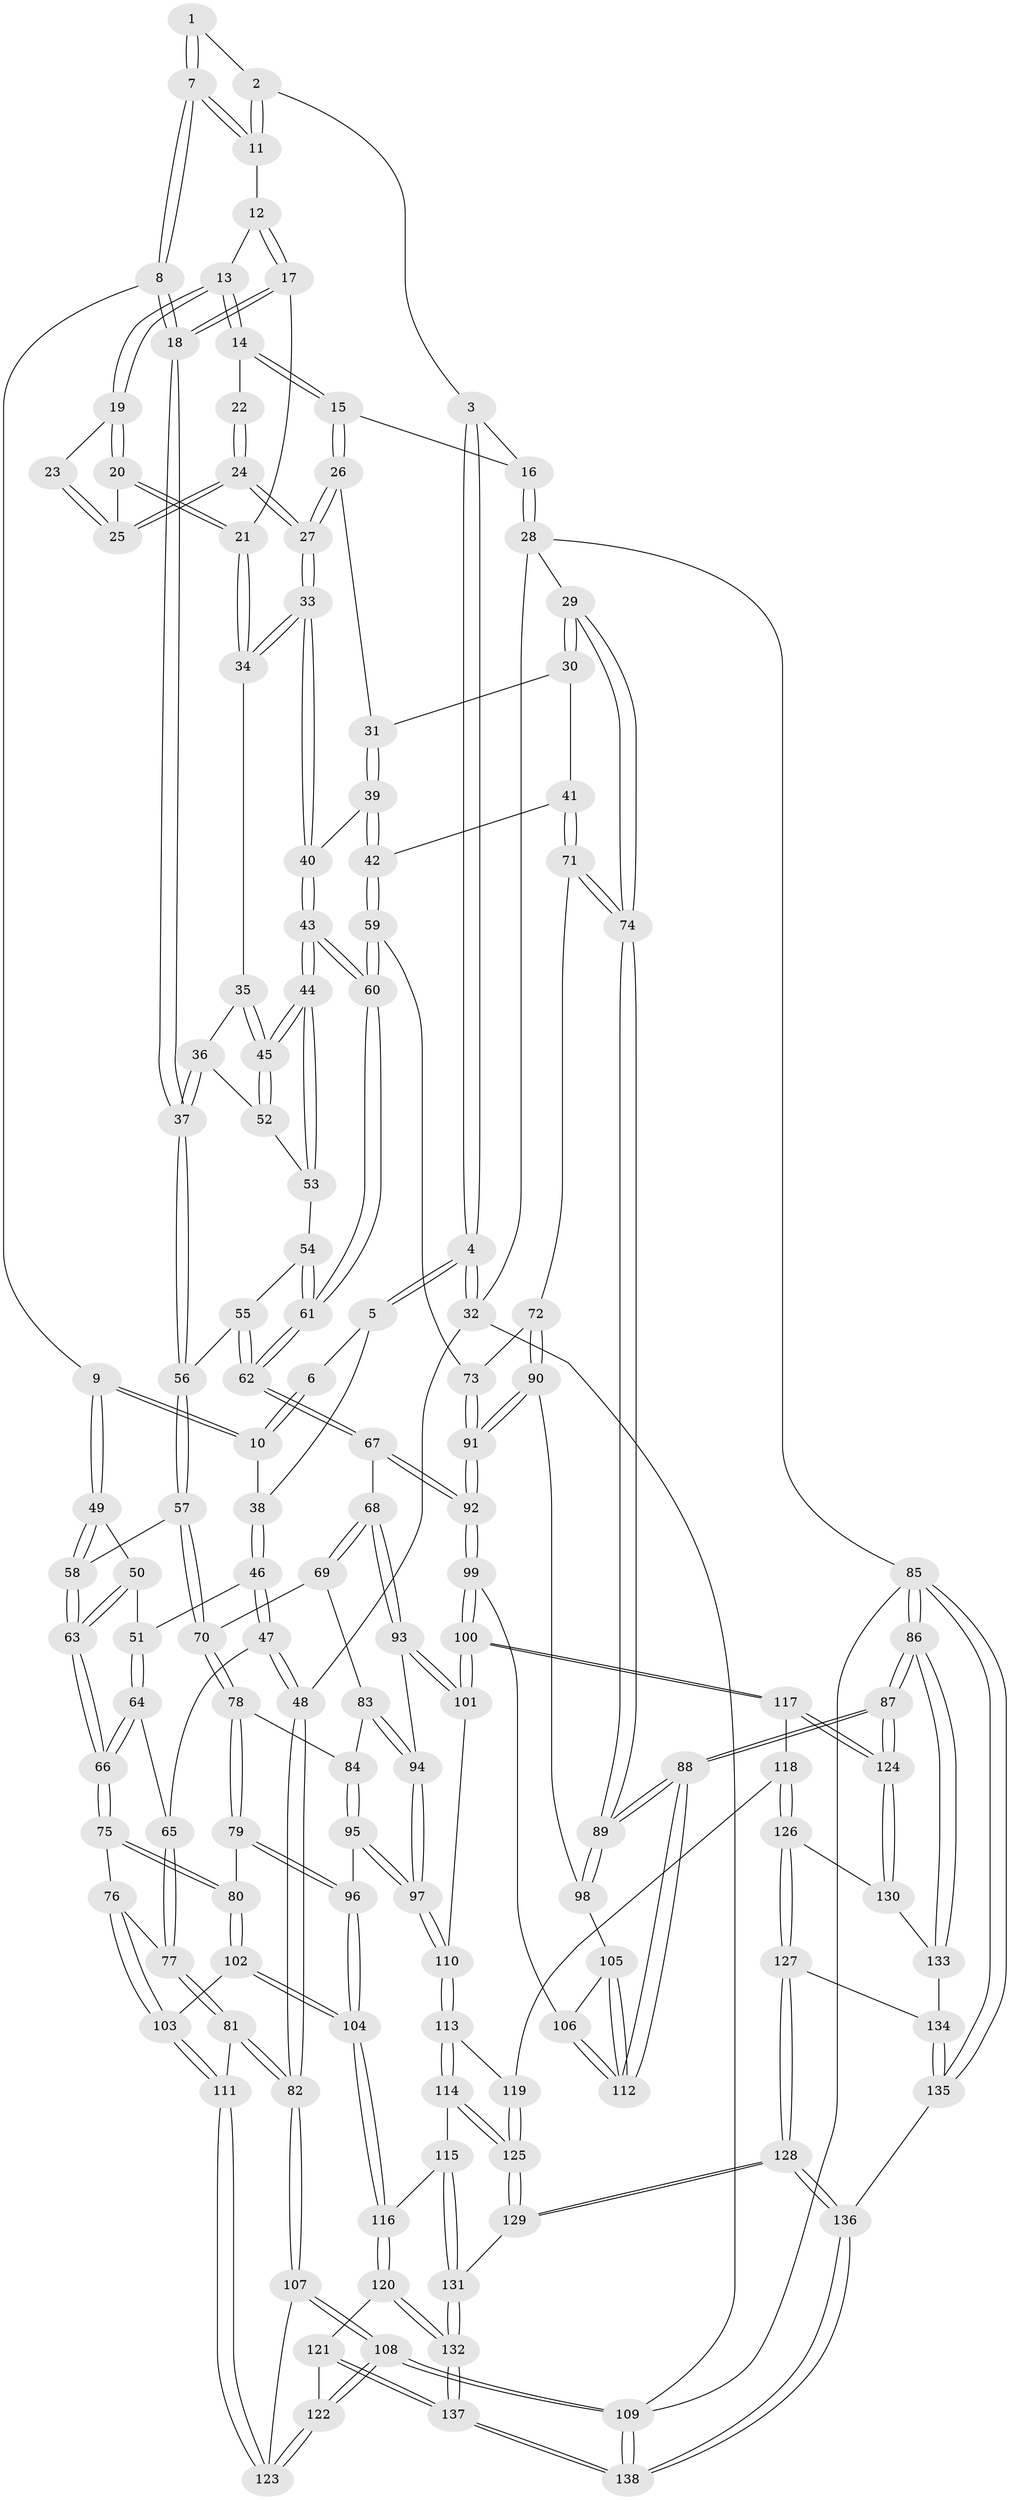 // coarse degree distribution, {3: 0.11764705882352941, 4: 0.3764705882352941, 6: 0.09411764705882353, 5: 0.38823529411764707, 2: 0.011764705882352941, 7: 0.011764705882352941}
// Generated by graph-tools (version 1.1) at 2025/42/03/06/25 10:42:31]
// undirected, 138 vertices, 342 edges
graph export_dot {
graph [start="1"]
  node [color=gray90,style=filled];
  1 [pos="+0.3706418055763981+0.024253299279034263"];
  2 [pos="+0.45030722310114607+0"];
  3 [pos="+0.4425932357355852+0"];
  4 [pos="+0+0"];
  5 [pos="+0.13249192538636317+0.07439933001229823"];
  6 [pos="+0.34007442456206466+0.04263269968173272"];
  7 [pos="+0.3374210890517807+0.170898203685202"];
  8 [pos="+0.3294364065722516+0.1880178849261141"];
  9 [pos="+0.2703037893303356+0.18284944721488103"];
  10 [pos="+0.2429513755103891+0.16525045669731317"];
  11 [pos="+0.48256374040655264+0"];
  12 [pos="+0.49040250842279753+0.010442674563822207"];
  13 [pos="+0.5735497286472321+0.06039322771091085"];
  14 [pos="+0.7744716971751978+0"];
  15 [pos="+0.821976472652387+0"];
  16 [pos="+1+0"];
  17 [pos="+0.4838266552403264+0.1352820353227428"];
  18 [pos="+0.3662414879629265+0.20740225305777626"];
  19 [pos="+0.595219487651289+0.1136499625139453"];
  20 [pos="+0.5941328718226501+0.14459120017454122"];
  21 [pos="+0.5454577352678582+0.1773549481983712"];
  22 [pos="+0.745288717047234+0.032361029073727426"];
  23 [pos="+0.6993072815528687+0.06699531130846664"];
  24 [pos="+0.6759209081845379+0.20065082258924197"];
  25 [pos="+0.6285337455492389+0.1580178255739654"];
  26 [pos="+0.7901157050213953+0.1645702244245792"];
  27 [pos="+0.6761700068148708+0.20137484042981785"];
  28 [pos="+1+0"];
  29 [pos="+1+0"];
  30 [pos="+0.8564756289030213+0.21427475706322732"];
  31 [pos="+0.8017384089887092+0.20876087804155194"];
  32 [pos="+0+0"];
  33 [pos="+0.6747342535389489+0.23732870836241465"];
  34 [pos="+0.5469396102575307+0.2190087521143153"];
  35 [pos="+0.5439978635016883+0.22584190099971313"];
  36 [pos="+0.49219236528830984+0.25562078113808984"];
  37 [pos="+0.40002083784865977+0.2611086078714571"];
  38 [pos="+0.16555902122971425+0.12154391387154503"];
  39 [pos="+0.7846927779765355+0.2473216773859121"];
  40 [pos="+0.6848697516072805+0.2667276963086675"];
  41 [pos="+0.9129190625772594+0.349041652815733"];
  42 [pos="+0.8325414331532229+0.32159147809692784"];
  43 [pos="+0.6470961077806783+0.3966057159817062"];
  44 [pos="+0.606041343854997+0.3435976612486706"];
  45 [pos="+0.58954048716529+0.31797832347866295"];
  46 [pos="+0.11300276883405835+0.28200938339643394"];
  47 [pos="+0+0.36484851075329866"];
  48 [pos="+0+0.3979522707594039"];
  49 [pos="+0.24956955846687023+0.303934969582789"];
  50 [pos="+0.22671402659334075+0.32983710685104944"];
  51 [pos="+0.18143054690808058+0.34812740318888546"];
  52 [pos="+0.5059644441422072+0.28610588550300337"];
  53 [pos="+0.5083797681482266+0.30243125135837756"];
  54 [pos="+0.5004262345198068+0.3305281376951081"];
  55 [pos="+0.45879389113071384+0.3392694628796629"];
  56 [pos="+0.4021012419141799+0.3371114135812329"];
  57 [pos="+0.3861715860142859+0.38282470446873446"];
  58 [pos="+0.3494584678168142+0.385688752926627"];
  59 [pos="+0.6477616385643744+0.39798948532605016"];
  60 [pos="+0.647168535914148+0.3978011955974123"];
  61 [pos="+0.6391260597371646+0.4036426038526818"];
  62 [pos="+0.6010563014008542+0.441377844039495"];
  63 [pos="+0.2727751386337381+0.42718134779130523"];
  64 [pos="+0.16252283007537816+0.41398564826327566"];
  65 [pos="+0.15875176918707665+0.4149675840983302"];
  66 [pos="+0.24027476383175383+0.4679415506411076"];
  67 [pos="+0.5709596182227283+0.4765607160689802"];
  68 [pos="+0.5708181076877049+0.4766886154724"];
  69 [pos="+0.4232970345739702+0.4300036431727866"];
  70 [pos="+0.4058851625354616+0.418410681219469"];
  71 [pos="+0.9924166059690429+0.39691608842334836"];
  72 [pos="+0.8265985348297316+0.4261068847242857"];
  73 [pos="+0.7098991215164497+0.4418442482341045"];
  74 [pos="+1+0.42634501756440957"];
  75 [pos="+0.24598390992722793+0.5175935526438845"];
  76 [pos="+0.1833398904474398+0.5446925234259087"];
  77 [pos="+0.07535981883092839+0.545970461436056"];
  78 [pos="+0.34374165777413407+0.5123241742127068"];
  79 [pos="+0.29284985153124465+0.532537138419461"];
  80 [pos="+0.2634142006918079+0.531576743485053"];
  81 [pos="+0+0.5797703036931333"];
  82 [pos="+0+0.5648989613748482"];
  83 [pos="+0.41922026973219584+0.5222540581227738"];
  84 [pos="+0.3925705340634741+0.5448846619125423"];
  85 [pos="+1+1"];
  86 [pos="+1+1"];
  87 [pos="+1+1"];
  88 [pos="+1+0.9490993226802571"];
  89 [pos="+1+0.44453643331068926"];
  90 [pos="+0.7863316447530823+0.5476811464481887"];
  91 [pos="+0.7704333092935696+0.5490009121007847"];
  92 [pos="+0.7394766573306641+0.6050903283587543"];
  93 [pos="+0.5650199463018313+0.4994912044711394"];
  94 [pos="+0.5014770085355901+0.5641375171617891"];
  95 [pos="+0.4053614657522904+0.6035170265085209"];
  96 [pos="+0.3678871256797333+0.6091102810203581"];
  97 [pos="+0.4632590328777005+0.629458973218691"];
  98 [pos="+0.8662236343271513+0.543144389757384"];
  99 [pos="+0.7108273659277112+0.6988241613099365"];
  100 [pos="+0.6935735450765714+0.7068304355630531"];
  101 [pos="+0.6412856906906658+0.6652131945468741"];
  102 [pos="+0.2675134365253656+0.7021509598869412"];
  103 [pos="+0.18701522545261196+0.703114202211189"];
  104 [pos="+0.2763806082866297+0.7069654752749193"];
  105 [pos="+0.8520961129025443+0.6197075180978214"];
  106 [pos="+0.7631934661672659+0.7095411054185156"];
  107 [pos="+0+0.6455441683137333"];
  108 [pos="+0+1"];
  109 [pos="+0+1"];
  110 [pos="+0.4706107357482526+0.6660341104980373"];
  111 [pos="+0.15960412352474607+0.7107679772305008"];
  112 [pos="+1+0.8252722014478528"];
  113 [pos="+0.4484709183944256+0.7394443339138607"];
  114 [pos="+0.43042889509751603+0.7574692815539034"];
  115 [pos="+0.36089497041004387+0.7735598983517397"];
  116 [pos="+0.32985306335846887+0.7682883820530749"];
  117 [pos="+0.6778615648836178+0.7400515959260229"];
  118 [pos="+0.6720487983550315+0.7494878493326957"];
  119 [pos="+0.579541329376388+0.7686982981473934"];
  120 [pos="+0.28648498378470194+0.8288962821214886"];
  121 [pos="+0.12723683410937214+0.8763669070621454"];
  122 [pos="+0.11887711889411984+0.8707886039932597"];
  123 [pos="+0.12027376120256289+0.8090246191100738"];
  124 [pos="+0.8511018101483817+0.9034372347492173"];
  125 [pos="+0.5166000545810567+0.9059781275834551"];
  126 [pos="+0.6708972540550431+0.7954249830792162"];
  127 [pos="+0.6281302157320416+0.8860658510791136"];
  128 [pos="+0.5331588678013764+0.9312093595565583"];
  129 [pos="+0.5188978385563682+0.9150720717933678"];
  130 [pos="+0.7501607123221922+0.8863427802637154"];
  131 [pos="+0.3900381100328657+0.919375391082948"];
  132 [pos="+0.2954424378020761+1"];
  133 [pos="+0.6974646427668921+0.9364185638676928"];
  134 [pos="+0.686366367526125+0.9393643389998823"];
  135 [pos="+0.62761249223522+1"];
  136 [pos="+0.5422514957411468+1"];
  137 [pos="+0.2675954972422608+1"];
  138 [pos="+0.27473333945508394+1"];
  1 -- 2;
  1 -- 7;
  1 -- 7;
  2 -- 3;
  2 -- 11;
  2 -- 11;
  3 -- 4;
  3 -- 4;
  3 -- 16;
  4 -- 5;
  4 -- 5;
  4 -- 32;
  4 -- 32;
  5 -- 6;
  5 -- 38;
  6 -- 10;
  6 -- 10;
  7 -- 8;
  7 -- 8;
  7 -- 11;
  7 -- 11;
  8 -- 9;
  8 -- 18;
  8 -- 18;
  9 -- 10;
  9 -- 10;
  9 -- 49;
  9 -- 49;
  10 -- 38;
  11 -- 12;
  12 -- 13;
  12 -- 17;
  12 -- 17;
  13 -- 14;
  13 -- 14;
  13 -- 19;
  13 -- 19;
  14 -- 15;
  14 -- 15;
  14 -- 22;
  15 -- 16;
  15 -- 26;
  15 -- 26;
  16 -- 28;
  16 -- 28;
  17 -- 18;
  17 -- 18;
  17 -- 21;
  18 -- 37;
  18 -- 37;
  19 -- 20;
  19 -- 20;
  19 -- 23;
  20 -- 21;
  20 -- 21;
  20 -- 25;
  21 -- 34;
  21 -- 34;
  22 -- 24;
  22 -- 24;
  23 -- 25;
  23 -- 25;
  24 -- 25;
  24 -- 25;
  24 -- 27;
  24 -- 27;
  26 -- 27;
  26 -- 27;
  26 -- 31;
  27 -- 33;
  27 -- 33;
  28 -- 29;
  28 -- 32;
  28 -- 85;
  29 -- 30;
  29 -- 30;
  29 -- 74;
  29 -- 74;
  30 -- 31;
  30 -- 41;
  31 -- 39;
  31 -- 39;
  32 -- 48;
  32 -- 109;
  33 -- 34;
  33 -- 34;
  33 -- 40;
  33 -- 40;
  34 -- 35;
  35 -- 36;
  35 -- 45;
  35 -- 45;
  36 -- 37;
  36 -- 37;
  36 -- 52;
  37 -- 56;
  37 -- 56;
  38 -- 46;
  38 -- 46;
  39 -- 40;
  39 -- 42;
  39 -- 42;
  40 -- 43;
  40 -- 43;
  41 -- 42;
  41 -- 71;
  41 -- 71;
  42 -- 59;
  42 -- 59;
  43 -- 44;
  43 -- 44;
  43 -- 60;
  43 -- 60;
  44 -- 45;
  44 -- 45;
  44 -- 53;
  44 -- 53;
  45 -- 52;
  45 -- 52;
  46 -- 47;
  46 -- 47;
  46 -- 51;
  47 -- 48;
  47 -- 48;
  47 -- 65;
  48 -- 82;
  48 -- 82;
  49 -- 50;
  49 -- 58;
  49 -- 58;
  50 -- 51;
  50 -- 63;
  50 -- 63;
  51 -- 64;
  51 -- 64;
  52 -- 53;
  53 -- 54;
  54 -- 55;
  54 -- 61;
  54 -- 61;
  55 -- 56;
  55 -- 62;
  55 -- 62;
  56 -- 57;
  56 -- 57;
  57 -- 58;
  57 -- 70;
  57 -- 70;
  58 -- 63;
  58 -- 63;
  59 -- 60;
  59 -- 60;
  59 -- 73;
  60 -- 61;
  60 -- 61;
  61 -- 62;
  61 -- 62;
  62 -- 67;
  62 -- 67;
  63 -- 66;
  63 -- 66;
  64 -- 65;
  64 -- 66;
  64 -- 66;
  65 -- 77;
  65 -- 77;
  66 -- 75;
  66 -- 75;
  67 -- 68;
  67 -- 92;
  67 -- 92;
  68 -- 69;
  68 -- 69;
  68 -- 93;
  68 -- 93;
  69 -- 70;
  69 -- 83;
  70 -- 78;
  70 -- 78;
  71 -- 72;
  71 -- 74;
  71 -- 74;
  72 -- 73;
  72 -- 90;
  72 -- 90;
  73 -- 91;
  73 -- 91;
  74 -- 89;
  74 -- 89;
  75 -- 76;
  75 -- 80;
  75 -- 80;
  76 -- 77;
  76 -- 103;
  76 -- 103;
  77 -- 81;
  77 -- 81;
  78 -- 79;
  78 -- 79;
  78 -- 84;
  79 -- 80;
  79 -- 96;
  79 -- 96;
  80 -- 102;
  80 -- 102;
  81 -- 82;
  81 -- 82;
  81 -- 111;
  82 -- 107;
  82 -- 107;
  83 -- 84;
  83 -- 94;
  83 -- 94;
  84 -- 95;
  84 -- 95;
  85 -- 86;
  85 -- 86;
  85 -- 135;
  85 -- 135;
  85 -- 109;
  86 -- 87;
  86 -- 87;
  86 -- 133;
  86 -- 133;
  87 -- 88;
  87 -- 88;
  87 -- 124;
  87 -- 124;
  88 -- 89;
  88 -- 89;
  88 -- 112;
  88 -- 112;
  89 -- 98;
  89 -- 98;
  90 -- 91;
  90 -- 91;
  90 -- 98;
  91 -- 92;
  91 -- 92;
  92 -- 99;
  92 -- 99;
  93 -- 94;
  93 -- 101;
  93 -- 101;
  94 -- 97;
  94 -- 97;
  95 -- 96;
  95 -- 97;
  95 -- 97;
  96 -- 104;
  96 -- 104;
  97 -- 110;
  97 -- 110;
  98 -- 105;
  99 -- 100;
  99 -- 100;
  99 -- 106;
  100 -- 101;
  100 -- 101;
  100 -- 117;
  100 -- 117;
  101 -- 110;
  102 -- 103;
  102 -- 104;
  102 -- 104;
  103 -- 111;
  103 -- 111;
  104 -- 116;
  104 -- 116;
  105 -- 106;
  105 -- 112;
  105 -- 112;
  106 -- 112;
  106 -- 112;
  107 -- 108;
  107 -- 108;
  107 -- 123;
  108 -- 109;
  108 -- 109;
  108 -- 122;
  108 -- 122;
  109 -- 138;
  109 -- 138;
  110 -- 113;
  110 -- 113;
  111 -- 123;
  111 -- 123;
  113 -- 114;
  113 -- 114;
  113 -- 119;
  114 -- 115;
  114 -- 125;
  114 -- 125;
  115 -- 116;
  115 -- 131;
  115 -- 131;
  116 -- 120;
  116 -- 120;
  117 -- 118;
  117 -- 124;
  117 -- 124;
  118 -- 119;
  118 -- 126;
  118 -- 126;
  119 -- 125;
  119 -- 125;
  120 -- 121;
  120 -- 132;
  120 -- 132;
  121 -- 122;
  121 -- 137;
  121 -- 137;
  122 -- 123;
  122 -- 123;
  124 -- 130;
  124 -- 130;
  125 -- 129;
  125 -- 129;
  126 -- 127;
  126 -- 127;
  126 -- 130;
  127 -- 128;
  127 -- 128;
  127 -- 134;
  128 -- 129;
  128 -- 129;
  128 -- 136;
  128 -- 136;
  129 -- 131;
  130 -- 133;
  131 -- 132;
  131 -- 132;
  132 -- 137;
  132 -- 137;
  133 -- 134;
  134 -- 135;
  134 -- 135;
  135 -- 136;
  136 -- 138;
  136 -- 138;
  137 -- 138;
  137 -- 138;
}
